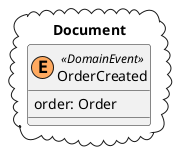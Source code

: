 @startuml

package Document <<Cloud>> {
	class OrderCreated << (E,#ffaa60) DomainEvent >> {
	    order: Order
	}
}


@enduml
